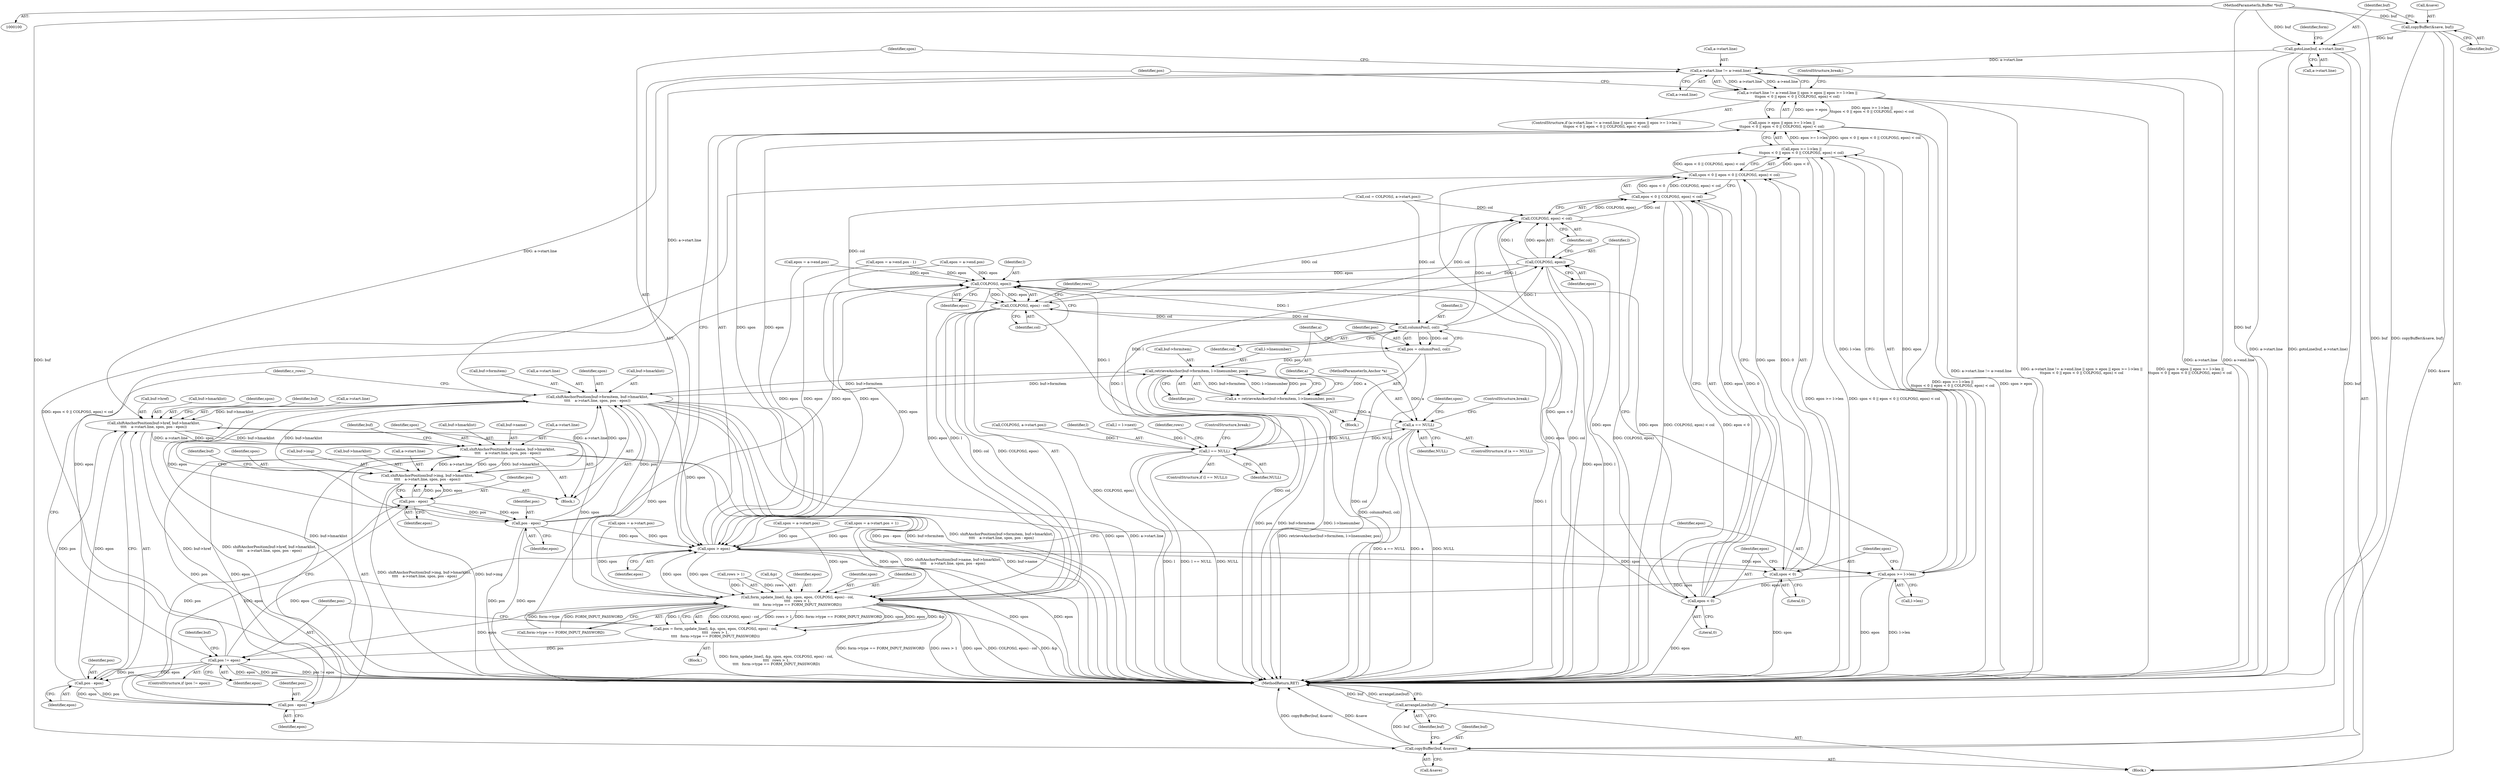 digraph "0_w3m_7fdc83b0364005a0b5ed869230dd81752ba022e8@API" {
"1000117" [label="(Call,copyBuffer(&save, buf))"];
"1000102" [label="(MethodParameterIn,Buffer *buf)"];
"1000121" [label="(Call,gotoLine(buf, a->start.line))"];
"1000409" [label="(Call,a->start.line != a->end.line)"];
"1000408" [label="(Call,a->start.line != a->end.line || spos > epos || epos >= l->len ||\n\t\tspos < 0 || epos < 0 || COLPOS(l, epos) < col)"];
"1000470" [label="(Call,shiftAnchorPosition(buf->href, buf->hmarklist,\n\t\t\t\t    a->start.line, spos, pos - epos))"];
"1000486" [label="(Call,shiftAnchorPosition(buf->name, buf->hmarklist,\n\t\t\t\t    a->start.line, spos, pos - epos))"];
"1000502" [label="(Call,shiftAnchorPosition(buf->img, buf->hmarklist,\n\t\t\t\t    a->start.line, spos, pos - epos))"];
"1000518" [label="(Call,shiftAnchorPosition(buf->formitem, buf->hmarklist,\n\t\t\t\t    a->start.line, spos, pos - epos))"];
"1000380" [label="(Call,retrieveAnchor(buf->formitem, l->linenumber, pos))"];
"1000378" [label="(Call,a = retrieveAnchor(buf->formitem, l->linenumber, pos))"];
"1000389" [label="(Call,a == NULL)"];
"1000364" [label="(Call,l == NULL)"];
"1000375" [label="(Call,columnPos(l, col))"];
"1000373" [label="(Call,pos = columnPos(l, col))"];
"1000439" [label="(Call,COLPOS(l, epos))"];
"1000438" [label="(Call,COLPOS(l, epos) < col)"];
"1000434" [label="(Call,epos < 0 || COLPOS(l, epos) < col)"];
"1000430" [label="(Call,spos < 0 || epos < 0 || COLPOS(l, epos) < col)"];
"1000424" [label="(Call,epos >= l->len ||\n\t\tspos < 0 || epos < 0 || COLPOS(l, epos) < col)"];
"1000420" [label="(Call,spos > epos || epos >= l->len ||\n\t\tspos < 0 || epos < 0 || COLPOS(l, epos) < col)"];
"1000452" [label="(Call,COLPOS(l, epos) - col)"];
"1000446" [label="(Call,form_update_line(l, &p, spos, epos, COLPOS(l, epos) - col,\n\t\t\t\t   rows > 1,\n\t\t\t\t   form->type == FORM_INPUT_PASSWORD))"];
"1000421" [label="(Call,spos > epos)"];
"1000425" [label="(Call,epos >= l->len)"];
"1000435" [label="(Call,epos < 0)"];
"1000453" [label="(Call,COLPOS(l, epos))"];
"1000431" [label="(Call,spos < 0)"];
"1000444" [label="(Call,pos = form_update_line(l, &p, spos, epos, COLPOS(l, epos) - col,\n\t\t\t\t   rows > 1,\n\t\t\t\t   form->type == FORM_INPUT_PASSWORD))"];
"1000466" [label="(Call,pos != epos)"];
"1000483" [label="(Call,pos - epos)"];
"1000499" [label="(Call,pos - epos)"];
"1000515" [label="(Call,pos - epos)"];
"1000531" [label="(Call,pos - epos)"];
"1000535" [label="(Call,copyBuffer(buf, &save))"];
"1000539" [label="(Call,arrangeLine(buf))"];
"1000441" [label="(Identifier,epos)"];
"1000530" [label="(Identifier,spos)"];
"1000457" [label="(Call,rows > 1)"];
"1000487" [label="(Call,buf->name)"];
"1000389" [label="(Call,a == NULL)"];
"1000520" [label="(Identifier,buf)"];
"1000484" [label="(Identifier,pos)"];
"1000454" [label="(Identifier,l)"];
"1000436" [label="(Identifier,epos)"];
"1000466" [label="(Call,pos != epos)"];
"1000422" [label="(Identifier,spos)"];
"1000392" [label="(ControlStructure,break;)"];
"1000533" [label="(Identifier,epos)"];
"1000431" [label="(Call,spos < 0)"];
"1000435" [label="(Call,epos < 0)"];
"1000427" [label="(Call,l->len)"];
"1000514" [label="(Identifier,spos)"];
"1000453" [label="(Call,COLPOS(l, epos))"];
"1000448" [label="(Call,&p)"];
"1000522" [label="(Call,buf->hmarklist)"];
"1000390" [label="(Identifier,a)"];
"1000469" [label="(Block,)"];
"1000378" [label="(Call,a = retrieveAnchor(buf->formitem, l->linenumber, pos))"];
"1000485" [label="(Identifier,epos)"];
"1000458" [label="(Identifier,rows)"];
"1000444" [label="(Call,pos = form_update_line(l, &p, spos, epos, COLPOS(l, epos) - col,\n\t\t\t\t   rows > 1,\n\t\t\t\t   form->type == FORM_INPUT_PASSWORD))"];
"1000493" [label="(Call,a->start.line)"];
"1000483" [label="(Call,pos - epos)"];
"1000501" [label="(Identifier,epos)"];
"1000338" [label="(Call,col = COLPOS(l, a->start.pos))"];
"1000460" [label="(Call,form->type == FORM_INPUT_PASSWORD)"];
"1000357" [label="(Call,l = l->next)"];
"1000388" [label="(ControlStructure,if (a == NULL))"];
"1000500" [label="(Identifier,pos)"];
"1000118" [label="(Call,&save)"];
"1000381" [label="(Call,buf->formitem)"];
"1000374" [label="(Identifier,pos)"];
"1000432" [label="(Identifier,spos)"];
"1000477" [label="(Call,a->start.line)"];
"1000387" [label="(Identifier,pos)"];
"1000451" [label="(Identifier,epos)"];
"1000518" [label="(Call,shiftAnchorPosition(buf->formitem, buf->hmarklist,\n\t\t\t\t    a->start.line, spos, pos - epos))"];
"1000120" [label="(Identifier,buf)"];
"1000467" [label="(Identifier,pos)"];
"1000515" [label="(Call,pos - epos)"];
"1000394" [label="(Identifier,spos)"];
"1000366" [label="(Identifier,NULL)"];
"1000450" [label="(Identifier,spos)"];
"1000536" [label="(Identifier,buf)"];
"1000471" [label="(Call,buf->href)"];
"1000499" [label="(Call,pos - epos)"];
"1000486" [label="(Call,shiftAnchorPosition(buf->name, buf->hmarklist,\n\t\t\t\t    a->start.line, spos, pos - epos))"];
"1000123" [label="(Call,a->start.line)"];
"1000370" [label="(Identifier,rows)"];
"1000376" [label="(Identifier,l)"];
"1000472" [label="(Identifier,buf)"];
"1000465" [label="(ControlStructure,if (pos != epos))"];
"1000121" [label="(Call,gotoLine(buf, a->start.line))"];
"1000445" [label="(Identifier,pos)"];
"1000439" [label="(Call,COLPOS(l, epos))"];
"1000367" [label="(ControlStructure,break;)"];
"1000130" [label="(Identifier,form)"];
"1000440" [label="(Identifier,l)"];
"1000426" [label="(Identifier,epos)"];
"1000165" [label="(Call,epos = a->end.pos - 1)"];
"1000468" [label="(Identifier,epos)"];
"1000519" [label="(Call,buf->formitem)"];
"1000537" [label="(Call,&save)"];
"1000423" [label="(Identifier,epos)"];
"1000379" [label="(Identifier,a)"];
"1000156" [label="(Call,spos = a->start.pos + 1)"];
"1000363" [label="(ControlStructure,if (l == NULL))"];
"1000420" [label="(Call,spos > epos || epos >= l->len ||\n\t\tspos < 0 || epos < 0 || COLPOS(l, epos) < col)"];
"1000504" [label="(Identifier,buf)"];
"1000434" [label="(Call,epos < 0 || COLPOS(l, epos) < col)"];
"1000122" [label="(Identifier,buf)"];
"1000540" [label="(Identifier,buf)"];
"1000380" [label="(Call,retrieveAnchor(buf->formitem, l->linenumber, pos))"];
"1000446" [label="(Call,form_update_line(l, &p, spos, epos, COLPOS(l, epos) - col,\n\t\t\t\t   rows > 1,\n\t\t\t\t   form->type == FORM_INPUT_PASSWORD))"];
"1000503" [label="(Call,buf->img)"];
"1000117" [label="(Call,copyBuffer(&save, buf))"];
"1000525" [label="(Call,a->start.line)"];
"1000147" [label="(Call,epos = a->end.pos)"];
"1000539" [label="(Call,arrangeLine(buf))"];
"1000517" [label="(Identifier,epos)"];
"1000470" [label="(Call,shiftAnchorPosition(buf->href, buf->hmarklist,\n\t\t\t\t    a->start.line, spos, pos - epos))"];
"1000384" [label="(Call,l->linenumber)"];
"1000456" [label="(Identifier,col)"];
"1000373" [label="(Call,pos = columnPos(l, col))"];
"1000474" [label="(Call,buf->hmarklist)"];
"1000340" [label="(Call,COLPOS(l, a->start.pos))"];
"1000430" [label="(Call,spos < 0 || epos < 0 || COLPOS(l, epos) < col)"];
"1000506" [label="(Call,buf->hmarklist)"];
"1000372" [label="(Block,)"];
"1000425" [label="(Call,epos >= l->len)"];
"1000393" [label="(Call,spos = a->start.pos)"];
"1000535" [label="(Call,copyBuffer(buf, &save))"];
"1000377" [label="(Identifier,col)"];
"1000452" [label="(Call,COLPOS(l, epos) - col)"];
"1000409" [label="(Call,a->start.line != a->end.line)"];
"1000140" [label="(Call,spos = a->start.pos)"];
"1000502" [label="(Call,shiftAnchorPosition(buf->img, buf->hmarklist,\n\t\t\t\t    a->start.line, spos, pos - epos))"];
"1000362" [label="(Block,)"];
"1000424" [label="(Call,epos >= l->len ||\n\t\tspos < 0 || epos < 0 || COLPOS(l, epos) < col)"];
"1000443" [label="(ControlStructure,break;)"];
"1000498" [label="(Identifier,spos)"];
"1000438" [label="(Call,COLPOS(l, epos) < col)"];
"1000482" [label="(Identifier,spos)"];
"1000516" [label="(Identifier,pos)"];
"1000447" [label="(Identifier,l)"];
"1000455" [label="(Identifier,epos)"];
"1000509" [label="(Call,a->start.line)"];
"1000531" [label="(Call,pos - epos)"];
"1000532" [label="(Identifier,pos)"];
"1000408" [label="(Call,a->start.line != a->end.line || spos > epos || epos >= l->len ||\n\t\tspos < 0 || epos < 0 || COLPOS(l, epos) < col)"];
"1000400" [label="(Call,epos = a->end.pos)"];
"1000437" [label="(Literal,0)"];
"1000356" [label="(Identifier,c_rows)"];
"1000488" [label="(Identifier,buf)"];
"1000364" [label="(Call,l == NULL)"];
"1000541" [label="(MethodReturn,RET)"];
"1000104" [label="(Block,)"];
"1000102" [label="(MethodParameterIn,Buffer *buf)"];
"1000433" [label="(Literal,0)"];
"1000442" [label="(Identifier,col)"];
"1000410" [label="(Call,a->start.line)"];
"1000407" [label="(ControlStructure,if (a->start.line != a->end.line || spos > epos || epos >= l->len ||\n\t\tspos < 0 || epos < 0 || COLPOS(l, epos) < col))"];
"1000391" [label="(Identifier,NULL)"];
"1000490" [label="(Call,buf->hmarklist)"];
"1000415" [label="(Call,a->end.line)"];
"1000421" [label="(Call,spos > epos)"];
"1000365" [label="(Identifier,l)"];
"1000375" [label="(Call,columnPos(l, col))"];
"1000101" [label="(MethodParameterIn,Anchor *a)"];
"1000117" -> "1000104"  [label="AST: "];
"1000117" -> "1000120"  [label="CFG: "];
"1000118" -> "1000117"  [label="AST: "];
"1000120" -> "1000117"  [label="AST: "];
"1000122" -> "1000117"  [label="CFG: "];
"1000117" -> "1000541"  [label="DDG: copyBuffer(&save, buf)"];
"1000102" -> "1000117"  [label="DDG: buf"];
"1000117" -> "1000121"  [label="DDG: buf"];
"1000117" -> "1000535"  [label="DDG: &save"];
"1000102" -> "1000100"  [label="AST: "];
"1000102" -> "1000541"  [label="DDG: buf"];
"1000102" -> "1000121"  [label="DDG: buf"];
"1000102" -> "1000535"  [label="DDG: buf"];
"1000102" -> "1000539"  [label="DDG: buf"];
"1000121" -> "1000104"  [label="AST: "];
"1000121" -> "1000123"  [label="CFG: "];
"1000122" -> "1000121"  [label="AST: "];
"1000123" -> "1000121"  [label="AST: "];
"1000130" -> "1000121"  [label="CFG: "];
"1000121" -> "1000541"  [label="DDG: a->start.line"];
"1000121" -> "1000541"  [label="DDG: gotoLine(buf, a->start.line)"];
"1000121" -> "1000409"  [label="DDG: a->start.line"];
"1000121" -> "1000535"  [label="DDG: buf"];
"1000409" -> "1000408"  [label="AST: "];
"1000409" -> "1000415"  [label="CFG: "];
"1000410" -> "1000409"  [label="AST: "];
"1000415" -> "1000409"  [label="AST: "];
"1000422" -> "1000409"  [label="CFG: "];
"1000408" -> "1000409"  [label="CFG: "];
"1000409" -> "1000541"  [label="DDG: a->start.line"];
"1000409" -> "1000541"  [label="DDG: a->end.line"];
"1000409" -> "1000408"  [label="DDG: a->start.line"];
"1000409" -> "1000408"  [label="DDG: a->end.line"];
"1000518" -> "1000409"  [label="DDG: a->start.line"];
"1000409" -> "1000470"  [label="DDG: a->start.line"];
"1000408" -> "1000407"  [label="AST: "];
"1000408" -> "1000420"  [label="CFG: "];
"1000420" -> "1000408"  [label="AST: "];
"1000443" -> "1000408"  [label="CFG: "];
"1000445" -> "1000408"  [label="CFG: "];
"1000408" -> "1000541"  [label="DDG: a->start.line != a->end.line"];
"1000408" -> "1000541"  [label="DDG: a->start.line != a->end.line || spos > epos || epos >= l->len ||\n\t\tspos < 0 || epos < 0 || COLPOS(l, epos) < col"];
"1000408" -> "1000541"  [label="DDG: spos > epos || epos >= l->len ||\n\t\tspos < 0 || epos < 0 || COLPOS(l, epos) < col"];
"1000420" -> "1000408"  [label="DDG: spos > epos"];
"1000420" -> "1000408"  [label="DDG: epos >= l->len ||\n\t\tspos < 0 || epos < 0 || COLPOS(l, epos) < col"];
"1000470" -> "1000469"  [label="AST: "];
"1000470" -> "1000483"  [label="CFG: "];
"1000471" -> "1000470"  [label="AST: "];
"1000474" -> "1000470"  [label="AST: "];
"1000477" -> "1000470"  [label="AST: "];
"1000482" -> "1000470"  [label="AST: "];
"1000483" -> "1000470"  [label="AST: "];
"1000488" -> "1000470"  [label="CFG: "];
"1000470" -> "1000541"  [label="DDG: buf->href"];
"1000470" -> "1000541"  [label="DDG: shiftAnchorPosition(buf->href, buf->hmarklist,\n\t\t\t\t    a->start.line, spos, pos - epos)"];
"1000518" -> "1000470"  [label="DDG: buf->hmarklist"];
"1000446" -> "1000470"  [label="DDG: spos"];
"1000483" -> "1000470"  [label="DDG: pos"];
"1000483" -> "1000470"  [label="DDG: epos"];
"1000470" -> "1000486"  [label="DDG: buf->hmarklist"];
"1000470" -> "1000486"  [label="DDG: a->start.line"];
"1000470" -> "1000486"  [label="DDG: spos"];
"1000486" -> "1000469"  [label="AST: "];
"1000486" -> "1000499"  [label="CFG: "];
"1000487" -> "1000486"  [label="AST: "];
"1000490" -> "1000486"  [label="AST: "];
"1000493" -> "1000486"  [label="AST: "];
"1000498" -> "1000486"  [label="AST: "];
"1000499" -> "1000486"  [label="AST: "];
"1000504" -> "1000486"  [label="CFG: "];
"1000486" -> "1000541"  [label="DDG: shiftAnchorPosition(buf->name, buf->hmarklist,\n\t\t\t\t    a->start.line, spos, pos - epos)"];
"1000486" -> "1000541"  [label="DDG: buf->name"];
"1000499" -> "1000486"  [label="DDG: pos"];
"1000499" -> "1000486"  [label="DDG: epos"];
"1000486" -> "1000502"  [label="DDG: buf->hmarklist"];
"1000486" -> "1000502"  [label="DDG: a->start.line"];
"1000486" -> "1000502"  [label="DDG: spos"];
"1000502" -> "1000469"  [label="AST: "];
"1000502" -> "1000515"  [label="CFG: "];
"1000503" -> "1000502"  [label="AST: "];
"1000506" -> "1000502"  [label="AST: "];
"1000509" -> "1000502"  [label="AST: "];
"1000514" -> "1000502"  [label="AST: "];
"1000515" -> "1000502"  [label="AST: "];
"1000520" -> "1000502"  [label="CFG: "];
"1000502" -> "1000541"  [label="DDG: buf->img"];
"1000502" -> "1000541"  [label="DDG: shiftAnchorPosition(buf->img, buf->hmarklist,\n\t\t\t\t    a->start.line, spos, pos - epos)"];
"1000515" -> "1000502"  [label="DDG: pos"];
"1000515" -> "1000502"  [label="DDG: epos"];
"1000502" -> "1000518"  [label="DDG: buf->hmarklist"];
"1000502" -> "1000518"  [label="DDG: a->start.line"];
"1000502" -> "1000518"  [label="DDG: spos"];
"1000518" -> "1000469"  [label="AST: "];
"1000518" -> "1000531"  [label="CFG: "];
"1000519" -> "1000518"  [label="AST: "];
"1000522" -> "1000518"  [label="AST: "];
"1000525" -> "1000518"  [label="AST: "];
"1000530" -> "1000518"  [label="AST: "];
"1000531" -> "1000518"  [label="AST: "];
"1000356" -> "1000518"  [label="CFG: "];
"1000518" -> "1000541"  [label="DDG: a->start.line"];
"1000518" -> "1000541"  [label="DDG: buf->hmarklist"];
"1000518" -> "1000541"  [label="DDG: pos - epos"];
"1000518" -> "1000541"  [label="DDG: buf->formitem"];
"1000518" -> "1000541"  [label="DDG: shiftAnchorPosition(buf->formitem, buf->hmarklist,\n\t\t\t\t    a->start.line, spos, pos - epos)"];
"1000518" -> "1000541"  [label="DDG: spos"];
"1000518" -> "1000380"  [label="DDG: buf->formitem"];
"1000518" -> "1000421"  [label="DDG: spos"];
"1000518" -> "1000446"  [label="DDG: spos"];
"1000380" -> "1000518"  [label="DDG: buf->formitem"];
"1000531" -> "1000518"  [label="DDG: pos"];
"1000531" -> "1000518"  [label="DDG: epos"];
"1000380" -> "1000378"  [label="AST: "];
"1000380" -> "1000387"  [label="CFG: "];
"1000381" -> "1000380"  [label="AST: "];
"1000384" -> "1000380"  [label="AST: "];
"1000387" -> "1000380"  [label="AST: "];
"1000378" -> "1000380"  [label="CFG: "];
"1000380" -> "1000541"  [label="DDG: l->linenumber"];
"1000380" -> "1000541"  [label="DDG: pos"];
"1000380" -> "1000541"  [label="DDG: buf->formitem"];
"1000380" -> "1000378"  [label="DDG: buf->formitem"];
"1000380" -> "1000378"  [label="DDG: l->linenumber"];
"1000380" -> "1000378"  [label="DDG: pos"];
"1000373" -> "1000380"  [label="DDG: pos"];
"1000378" -> "1000372"  [label="AST: "];
"1000379" -> "1000378"  [label="AST: "];
"1000390" -> "1000378"  [label="CFG: "];
"1000378" -> "1000541"  [label="DDG: retrieveAnchor(buf->formitem, l->linenumber, pos)"];
"1000101" -> "1000378"  [label="DDG: a"];
"1000378" -> "1000389"  [label="DDG: a"];
"1000389" -> "1000388"  [label="AST: "];
"1000389" -> "1000391"  [label="CFG: "];
"1000390" -> "1000389"  [label="AST: "];
"1000391" -> "1000389"  [label="AST: "];
"1000392" -> "1000389"  [label="CFG: "];
"1000394" -> "1000389"  [label="CFG: "];
"1000389" -> "1000541"  [label="DDG: a == NULL"];
"1000389" -> "1000541"  [label="DDG: a"];
"1000389" -> "1000541"  [label="DDG: NULL"];
"1000389" -> "1000364"  [label="DDG: NULL"];
"1000101" -> "1000389"  [label="DDG: a"];
"1000364" -> "1000389"  [label="DDG: NULL"];
"1000364" -> "1000363"  [label="AST: "];
"1000364" -> "1000366"  [label="CFG: "];
"1000365" -> "1000364"  [label="AST: "];
"1000366" -> "1000364"  [label="AST: "];
"1000367" -> "1000364"  [label="CFG: "];
"1000370" -> "1000364"  [label="CFG: "];
"1000364" -> "1000541"  [label="DDG: l"];
"1000364" -> "1000541"  [label="DDG: l == NULL"];
"1000364" -> "1000541"  [label="DDG: NULL"];
"1000357" -> "1000364"  [label="DDG: l"];
"1000340" -> "1000364"  [label="DDG: l"];
"1000364" -> "1000375"  [label="DDG: l"];
"1000364" -> "1000439"  [label="DDG: l"];
"1000364" -> "1000453"  [label="DDG: l"];
"1000375" -> "1000373"  [label="AST: "];
"1000375" -> "1000377"  [label="CFG: "];
"1000376" -> "1000375"  [label="AST: "];
"1000377" -> "1000375"  [label="AST: "];
"1000373" -> "1000375"  [label="CFG: "];
"1000375" -> "1000541"  [label="DDG: l"];
"1000375" -> "1000541"  [label="DDG: col"];
"1000375" -> "1000373"  [label="DDG: l"];
"1000375" -> "1000373"  [label="DDG: col"];
"1000338" -> "1000375"  [label="DDG: col"];
"1000452" -> "1000375"  [label="DDG: col"];
"1000375" -> "1000439"  [label="DDG: l"];
"1000375" -> "1000438"  [label="DDG: col"];
"1000375" -> "1000453"  [label="DDG: l"];
"1000375" -> "1000452"  [label="DDG: col"];
"1000373" -> "1000372"  [label="AST: "];
"1000374" -> "1000373"  [label="AST: "];
"1000379" -> "1000373"  [label="CFG: "];
"1000373" -> "1000541"  [label="DDG: columnPos(l, col)"];
"1000439" -> "1000438"  [label="AST: "];
"1000439" -> "1000441"  [label="CFG: "];
"1000440" -> "1000439"  [label="AST: "];
"1000441" -> "1000439"  [label="AST: "];
"1000442" -> "1000439"  [label="CFG: "];
"1000439" -> "1000541"  [label="DDG: l"];
"1000439" -> "1000541"  [label="DDG: epos"];
"1000439" -> "1000438"  [label="DDG: l"];
"1000439" -> "1000438"  [label="DDG: epos"];
"1000435" -> "1000439"  [label="DDG: epos"];
"1000439" -> "1000453"  [label="DDG: l"];
"1000439" -> "1000453"  [label="DDG: epos"];
"1000438" -> "1000434"  [label="AST: "];
"1000438" -> "1000442"  [label="CFG: "];
"1000442" -> "1000438"  [label="AST: "];
"1000434" -> "1000438"  [label="CFG: "];
"1000438" -> "1000541"  [label="DDG: col"];
"1000438" -> "1000541"  [label="DDG: COLPOS(l, epos)"];
"1000438" -> "1000434"  [label="DDG: COLPOS(l, epos)"];
"1000438" -> "1000434"  [label="DDG: col"];
"1000338" -> "1000438"  [label="DDG: col"];
"1000452" -> "1000438"  [label="DDG: col"];
"1000438" -> "1000452"  [label="DDG: col"];
"1000434" -> "1000430"  [label="AST: "];
"1000434" -> "1000435"  [label="CFG: "];
"1000435" -> "1000434"  [label="AST: "];
"1000430" -> "1000434"  [label="CFG: "];
"1000434" -> "1000541"  [label="DDG: COLPOS(l, epos) < col"];
"1000434" -> "1000541"  [label="DDG: epos < 0"];
"1000434" -> "1000430"  [label="DDG: epos < 0"];
"1000434" -> "1000430"  [label="DDG: COLPOS(l, epos) < col"];
"1000435" -> "1000434"  [label="DDG: epos"];
"1000435" -> "1000434"  [label="DDG: 0"];
"1000430" -> "1000424"  [label="AST: "];
"1000430" -> "1000431"  [label="CFG: "];
"1000431" -> "1000430"  [label="AST: "];
"1000424" -> "1000430"  [label="CFG: "];
"1000430" -> "1000541"  [label="DDG: epos < 0 || COLPOS(l, epos) < col"];
"1000430" -> "1000541"  [label="DDG: spos < 0"];
"1000430" -> "1000424"  [label="DDG: spos < 0"];
"1000430" -> "1000424"  [label="DDG: epos < 0 || COLPOS(l, epos) < col"];
"1000431" -> "1000430"  [label="DDG: spos"];
"1000431" -> "1000430"  [label="DDG: 0"];
"1000424" -> "1000420"  [label="AST: "];
"1000424" -> "1000425"  [label="CFG: "];
"1000425" -> "1000424"  [label="AST: "];
"1000420" -> "1000424"  [label="CFG: "];
"1000424" -> "1000541"  [label="DDG: epos >= l->len"];
"1000424" -> "1000541"  [label="DDG: spos < 0 || epos < 0 || COLPOS(l, epos) < col"];
"1000424" -> "1000420"  [label="DDG: epos >= l->len"];
"1000424" -> "1000420"  [label="DDG: spos < 0 || epos < 0 || COLPOS(l, epos) < col"];
"1000425" -> "1000424"  [label="DDG: epos"];
"1000425" -> "1000424"  [label="DDG: l->len"];
"1000420" -> "1000421"  [label="CFG: "];
"1000421" -> "1000420"  [label="AST: "];
"1000420" -> "1000541"  [label="DDG: epos >= l->len ||\n\t\tspos < 0 || epos < 0 || COLPOS(l, epos) < col"];
"1000420" -> "1000541"  [label="DDG: spos > epos"];
"1000421" -> "1000420"  [label="DDG: spos"];
"1000421" -> "1000420"  [label="DDG: epos"];
"1000452" -> "1000446"  [label="AST: "];
"1000452" -> "1000456"  [label="CFG: "];
"1000453" -> "1000452"  [label="AST: "];
"1000456" -> "1000452"  [label="AST: "];
"1000458" -> "1000452"  [label="CFG: "];
"1000452" -> "1000541"  [label="DDG: COLPOS(l, epos)"];
"1000452" -> "1000541"  [label="DDG: col"];
"1000452" -> "1000446"  [label="DDG: COLPOS(l, epos)"];
"1000452" -> "1000446"  [label="DDG: col"];
"1000453" -> "1000452"  [label="DDG: l"];
"1000453" -> "1000452"  [label="DDG: epos"];
"1000338" -> "1000452"  [label="DDG: col"];
"1000446" -> "1000444"  [label="AST: "];
"1000446" -> "1000460"  [label="CFG: "];
"1000447" -> "1000446"  [label="AST: "];
"1000448" -> "1000446"  [label="AST: "];
"1000450" -> "1000446"  [label="AST: "];
"1000451" -> "1000446"  [label="AST: "];
"1000457" -> "1000446"  [label="AST: "];
"1000460" -> "1000446"  [label="AST: "];
"1000444" -> "1000446"  [label="CFG: "];
"1000446" -> "1000541"  [label="DDG: form->type == FORM_INPUT_PASSWORD"];
"1000446" -> "1000541"  [label="DDG: rows > 1"];
"1000446" -> "1000541"  [label="DDG: spos"];
"1000446" -> "1000541"  [label="DDG: COLPOS(l, epos) - col"];
"1000446" -> "1000541"  [label="DDG: &p"];
"1000446" -> "1000421"  [label="DDG: spos"];
"1000446" -> "1000444"  [label="DDG: COLPOS(l, epos) - col"];
"1000446" -> "1000444"  [label="DDG: rows > 1"];
"1000446" -> "1000444"  [label="DDG: form->type == FORM_INPUT_PASSWORD"];
"1000446" -> "1000444"  [label="DDG: spos"];
"1000446" -> "1000444"  [label="DDG: epos"];
"1000446" -> "1000444"  [label="DDG: &p"];
"1000446" -> "1000444"  [label="DDG: l"];
"1000453" -> "1000446"  [label="DDG: l"];
"1000453" -> "1000446"  [label="DDG: epos"];
"1000393" -> "1000446"  [label="DDG: spos"];
"1000156" -> "1000446"  [label="DDG: spos"];
"1000140" -> "1000446"  [label="DDG: spos"];
"1000421" -> "1000446"  [label="DDG: spos"];
"1000431" -> "1000446"  [label="DDG: spos"];
"1000457" -> "1000446"  [label="DDG: rows"];
"1000457" -> "1000446"  [label="DDG: 1"];
"1000460" -> "1000446"  [label="DDG: form->type"];
"1000460" -> "1000446"  [label="DDG: FORM_INPUT_PASSWORD"];
"1000446" -> "1000466"  [label="DDG: epos"];
"1000421" -> "1000423"  [label="CFG: "];
"1000422" -> "1000421"  [label="AST: "];
"1000423" -> "1000421"  [label="AST: "];
"1000426" -> "1000421"  [label="CFG: "];
"1000421" -> "1000541"  [label="DDG: epos"];
"1000421" -> "1000541"  [label="DDG: spos"];
"1000393" -> "1000421"  [label="DDG: spos"];
"1000156" -> "1000421"  [label="DDG: spos"];
"1000140" -> "1000421"  [label="DDG: spos"];
"1000531" -> "1000421"  [label="DDG: epos"];
"1000466" -> "1000421"  [label="DDG: epos"];
"1000400" -> "1000421"  [label="DDG: epos"];
"1000165" -> "1000421"  [label="DDG: epos"];
"1000147" -> "1000421"  [label="DDG: epos"];
"1000421" -> "1000425"  [label="DDG: epos"];
"1000421" -> "1000431"  [label="DDG: spos"];
"1000421" -> "1000453"  [label="DDG: epos"];
"1000425" -> "1000427"  [label="CFG: "];
"1000426" -> "1000425"  [label="AST: "];
"1000427" -> "1000425"  [label="AST: "];
"1000432" -> "1000425"  [label="CFG: "];
"1000425" -> "1000541"  [label="DDG: l->len"];
"1000425" -> "1000541"  [label="DDG: epos"];
"1000425" -> "1000435"  [label="DDG: epos"];
"1000425" -> "1000453"  [label="DDG: epos"];
"1000435" -> "1000437"  [label="CFG: "];
"1000436" -> "1000435"  [label="AST: "];
"1000437" -> "1000435"  [label="AST: "];
"1000440" -> "1000435"  [label="CFG: "];
"1000435" -> "1000541"  [label="DDG: epos"];
"1000435" -> "1000453"  [label="DDG: epos"];
"1000453" -> "1000455"  [label="CFG: "];
"1000454" -> "1000453"  [label="AST: "];
"1000455" -> "1000453"  [label="AST: "];
"1000456" -> "1000453"  [label="CFG: "];
"1000531" -> "1000453"  [label="DDG: epos"];
"1000466" -> "1000453"  [label="DDG: epos"];
"1000400" -> "1000453"  [label="DDG: epos"];
"1000165" -> "1000453"  [label="DDG: epos"];
"1000147" -> "1000453"  [label="DDG: epos"];
"1000431" -> "1000433"  [label="CFG: "];
"1000432" -> "1000431"  [label="AST: "];
"1000433" -> "1000431"  [label="AST: "];
"1000436" -> "1000431"  [label="CFG: "];
"1000431" -> "1000541"  [label="DDG: spos"];
"1000444" -> "1000362"  [label="AST: "];
"1000445" -> "1000444"  [label="AST: "];
"1000467" -> "1000444"  [label="CFG: "];
"1000444" -> "1000541"  [label="DDG: form_update_line(l, &p, spos, epos, COLPOS(l, epos) - col,\n\t\t\t\t   rows > 1,\n\t\t\t\t   form->type == FORM_INPUT_PASSWORD)"];
"1000444" -> "1000466"  [label="DDG: pos"];
"1000466" -> "1000465"  [label="AST: "];
"1000466" -> "1000468"  [label="CFG: "];
"1000467" -> "1000466"  [label="AST: "];
"1000468" -> "1000466"  [label="AST: "];
"1000472" -> "1000466"  [label="CFG: "];
"1000356" -> "1000466"  [label="CFG: "];
"1000466" -> "1000541"  [label="DDG: epos"];
"1000466" -> "1000541"  [label="DDG: pos"];
"1000466" -> "1000541"  [label="DDG: pos != epos"];
"1000466" -> "1000483"  [label="DDG: pos"];
"1000466" -> "1000483"  [label="DDG: epos"];
"1000483" -> "1000485"  [label="CFG: "];
"1000484" -> "1000483"  [label="AST: "];
"1000485" -> "1000483"  [label="AST: "];
"1000483" -> "1000499"  [label="DDG: pos"];
"1000483" -> "1000499"  [label="DDG: epos"];
"1000499" -> "1000501"  [label="CFG: "];
"1000500" -> "1000499"  [label="AST: "];
"1000501" -> "1000499"  [label="AST: "];
"1000499" -> "1000515"  [label="DDG: pos"];
"1000499" -> "1000515"  [label="DDG: epos"];
"1000515" -> "1000517"  [label="CFG: "];
"1000516" -> "1000515"  [label="AST: "];
"1000517" -> "1000515"  [label="AST: "];
"1000515" -> "1000531"  [label="DDG: pos"];
"1000515" -> "1000531"  [label="DDG: epos"];
"1000531" -> "1000533"  [label="CFG: "];
"1000532" -> "1000531"  [label="AST: "];
"1000533" -> "1000531"  [label="AST: "];
"1000531" -> "1000541"  [label="DDG: epos"];
"1000531" -> "1000541"  [label="DDG: pos"];
"1000535" -> "1000104"  [label="AST: "];
"1000535" -> "1000537"  [label="CFG: "];
"1000536" -> "1000535"  [label="AST: "];
"1000537" -> "1000535"  [label="AST: "];
"1000540" -> "1000535"  [label="CFG: "];
"1000535" -> "1000541"  [label="DDG: copyBuffer(buf, &save)"];
"1000535" -> "1000541"  [label="DDG: &save"];
"1000535" -> "1000539"  [label="DDG: buf"];
"1000539" -> "1000104"  [label="AST: "];
"1000539" -> "1000540"  [label="CFG: "];
"1000540" -> "1000539"  [label="AST: "];
"1000541" -> "1000539"  [label="CFG: "];
"1000539" -> "1000541"  [label="DDG: buf"];
"1000539" -> "1000541"  [label="DDG: arrangeLine(buf)"];
}
